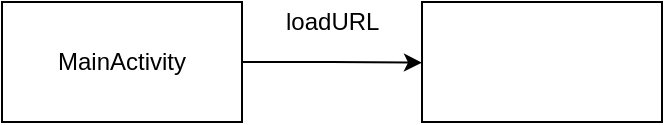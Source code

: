 <mxfile version="10.5.4" type="github"><diagram id="c00RBw5aIxOP1FfjhGlZ" name="Page-1"><mxGraphModel dx="1269" dy="675" grid="1" gridSize="10" guides="1" tooltips="1" connect="1" arrows="1" fold="1" page="1" pageScale="1" pageWidth="827" pageHeight="1169" math="0" shadow="0"><root><mxCell id="0"/><mxCell id="1" parent="0"/><mxCell id="qnE9HWCvwtSlB8G6Xwsx-5" style="edgeStyle=orthogonalEdgeStyle;rounded=0;orthogonalLoop=1;jettySize=auto;html=1;exitX=1;exitY=0.5;exitDx=0;exitDy=0;" edge="1" parent="1" source="qnE9HWCvwtSlB8G6Xwsx-1"><mxGeometry relative="1" as="geometry"><mxPoint x="280" y="90.333" as="targetPoint"/></mxGeometry></mxCell><mxCell id="qnE9HWCvwtSlB8G6Xwsx-1" value="MainActivity" style="rounded=0;whiteSpace=wrap;html=1;" vertex="1" parent="1"><mxGeometry x="70" y="60" width="120" height="60" as="geometry"/></mxCell><mxCell id="qnE9HWCvwtSlB8G6Xwsx-4" value="loadURL" style="text;html=1;resizable=0;points=[];autosize=1;align=left;verticalAlign=top;spacingTop=-4;" vertex="1" parent="1"><mxGeometry x="210" y="60" width="60" height="20" as="geometry"/></mxCell><mxCell id="qnE9HWCvwtSlB8G6Xwsx-6" value="" style="rounded=0;whiteSpace=wrap;html=1;" vertex="1" parent="1"><mxGeometry x="280" y="60" width="120" height="60" as="geometry"/></mxCell></root></mxGraphModel></diagram></mxfile>